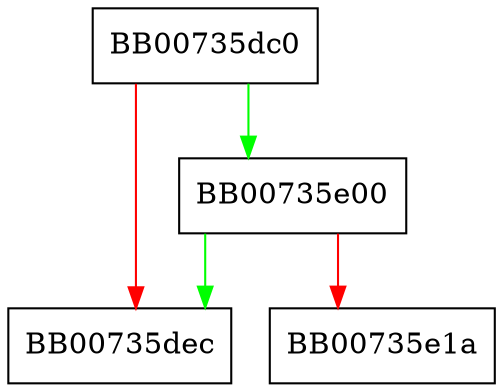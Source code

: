 digraph _CONF_add_string {
  node [shape="box"];
  graph [splines=ortho];
  BB00735dc0 -> BB00735e00 [color="green"];
  BB00735dc0 -> BB00735dec [color="red"];
  BB00735e00 -> BB00735dec [color="green"];
  BB00735e00 -> BB00735e1a [color="red"];
}